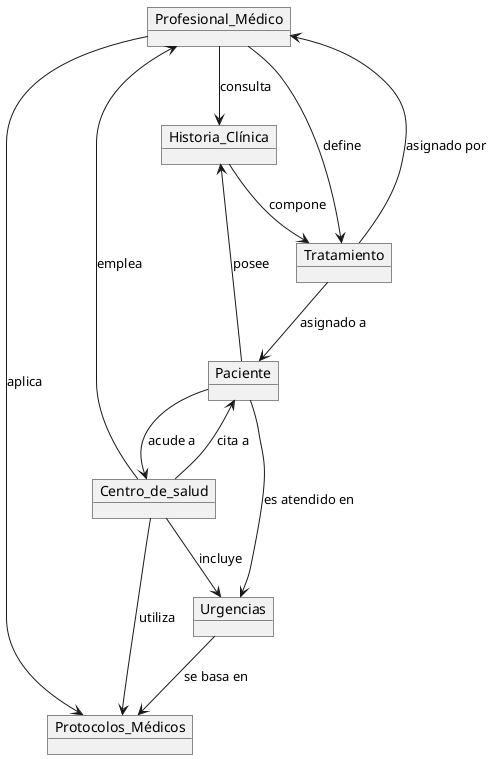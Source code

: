 @startuml

object Profesional_Médico

object Protocolos_Médicos

object Centro_de_salud

object Urgencias

object Paciente

object Historia_Clínica

object Tratamiento

Centro_de_salud --> Paciente: "cita a"
Paciente --> Centro_de_salud: "acude a"
Paciente --> Historia_Clínica: "posee"
Historia_Clínica --> Tratamiento: "compone"
Tratamiento --> Paciente: "asignado a"
Tratamiento --> Profesional_Médico: "asignado por"
Profesional_Médico --> Historia_Clínica: "consulta"
Profesional_Médico --> Tratamiento: "define"
Profesional_Médico --> Protocolos_Médicos: "aplica"
Centro_de_salud --> Profesional_Médico: "emplea"
Centro_de_salud --> Protocolos_Médicos: "utiliza"
Centro_de_salud --> Urgencias: "incluye"
Urgencias --> Protocolos_Médicos: "se basa en"
Paciente --> Urgencias: "es atendido en"

@enduml
